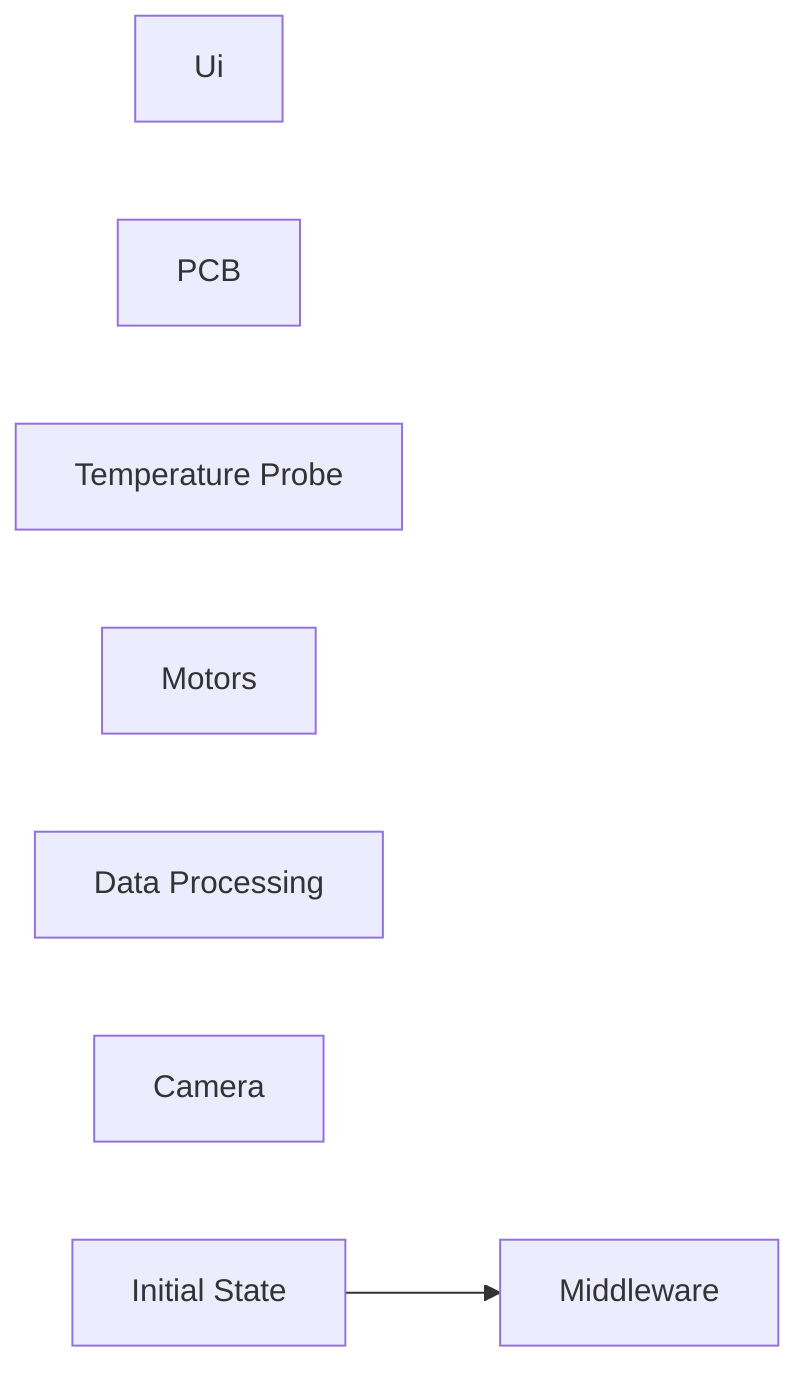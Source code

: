 graph LR;
    Mw["Middleware"];
    U["Ui"];
    P["PCB"];
    T["Temperature Probe"];
    Mo["Motors"];
    D["Data Processing"];
    C["Camera"];

    I["Initial State"]-->Mw;